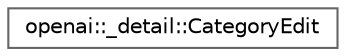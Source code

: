 digraph "Graphical Class Hierarchy"
{
 // INTERACTIVE_SVG=YES
 // LATEX_PDF_SIZE
  bgcolor="transparent";
  edge [fontname=Helvetica,fontsize=10,labelfontname=Helvetica,labelfontsize=10];
  node [fontname=Helvetica,fontsize=10,shape=box,height=0.2,width=0.4];
  rankdir="LR";
  Node0 [id="Node000000",label="openai::_detail::CategoryEdit",height=0.2,width=0.4,color="grey40", fillcolor="white", style="filled",URL="$structopenai_1_1__detail_1_1_category_edit.html",tooltip=" "];
}
